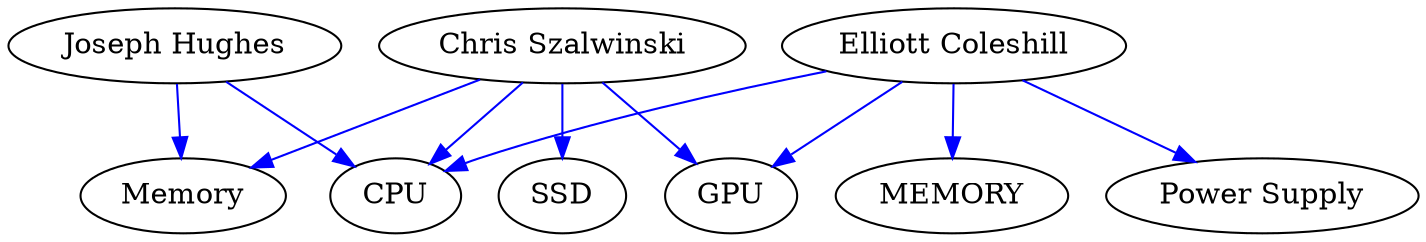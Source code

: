 Digraph tas {
"Joseph Hughes"->"CPU"[color=blue];
"Joseph Hughes"->"Memory"[color=blue];
"Chris Szalwinski"->"CPU"[color=blue];
"Chris Szalwinski"->"Memory"[color=blue];
"Chris Szalwinski"->"SSD"[color=blue];
"Chris Szalwinski"->"GPU"[color=blue];
"Elliott Coleshill"->"CPU"[color=blue];
"Elliott Coleshill"->"MEMORY"[color=blue];
"Elliott Coleshill"->"Power Supply"[color=blue];
"Elliott Coleshill"->"GPU"[color=blue];
}

